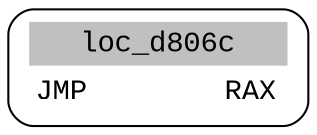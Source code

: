 digraph asm_graph {
1941 [
shape="Mrecord" fontname="Courier New"label =<<table border="0" cellborder="0" cellpadding="3"><tr><td align="center" colspan="2" bgcolor="grey">loc_d806c</td></tr><tr><td align="left">JMP        RAX</td></tr></table>> ];
}